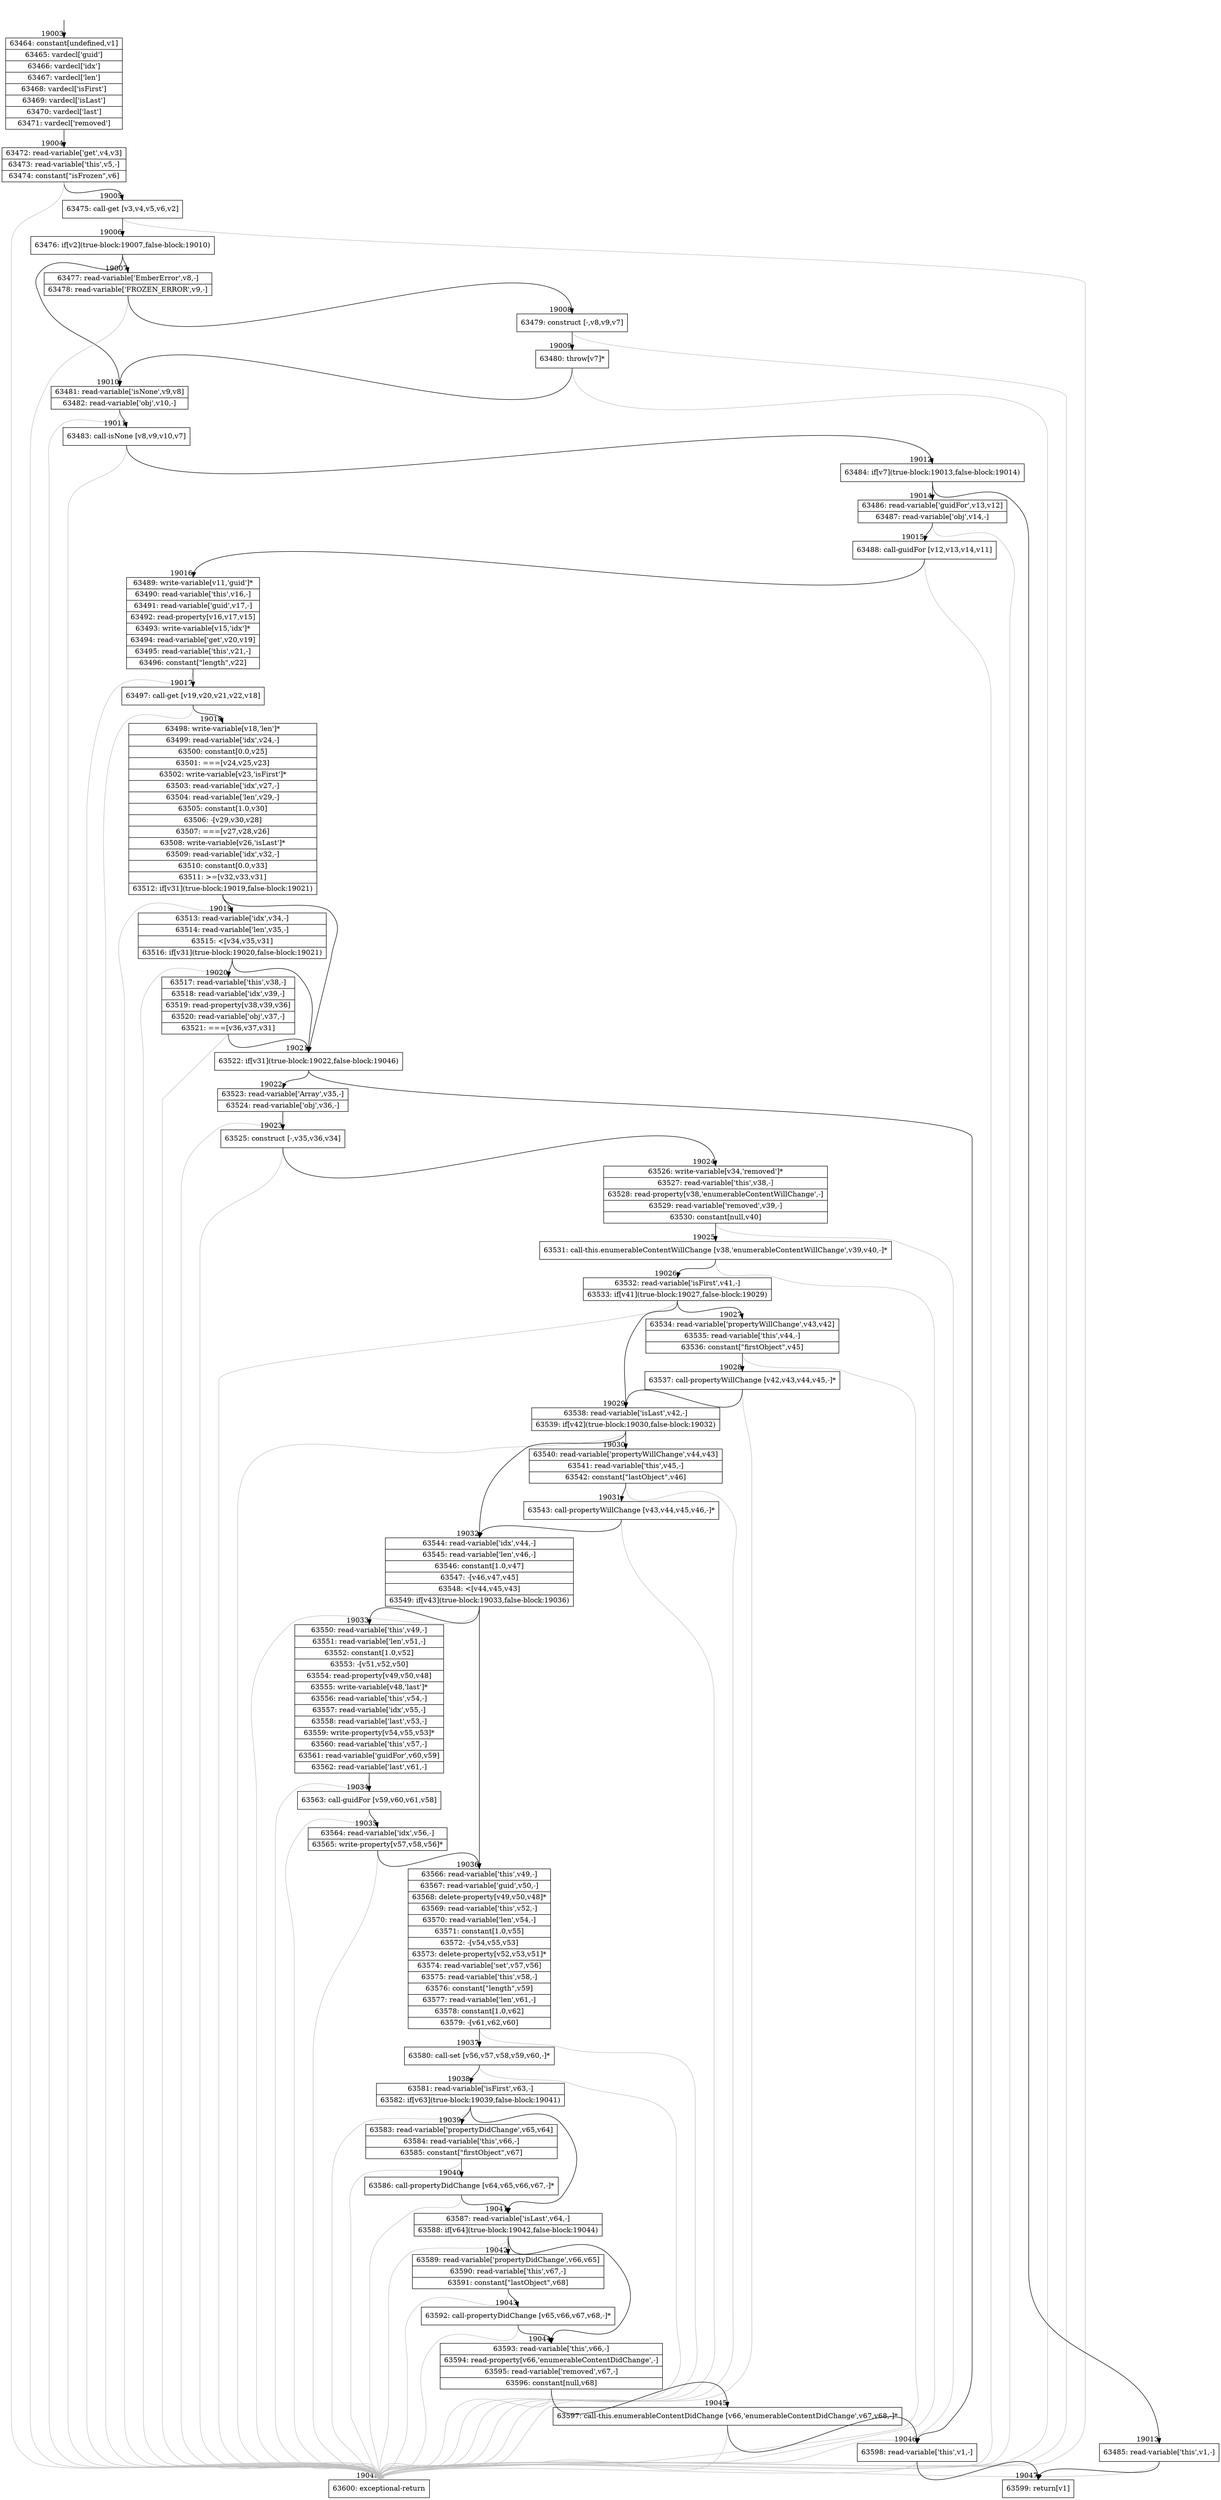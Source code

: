 digraph {
rankdir="TD"
BB_entry1637[shape=none,label=""];
BB_entry1637 -> BB19003 [tailport=s, headport=n, headlabel="    19003"]
BB19003 [shape=record label="{63464: constant[undefined,v1]|63465: vardecl['guid']|63466: vardecl['idx']|63467: vardecl['len']|63468: vardecl['isFirst']|63469: vardecl['isLast']|63470: vardecl['last']|63471: vardecl['removed']}" ] 
BB19003 -> BB19004 [tailport=s, headport=n, headlabel="      19004"]
BB19004 [shape=record label="{63472: read-variable['get',v4,v3]|63473: read-variable['this',v5,-]|63474: constant[\"isFrozen\",v6]}" ] 
BB19004 -> BB19005 [tailport=s, headport=n, headlabel="      19005"]
BB19004 -> BB19048 [tailport=s, headport=n, color=gray, headlabel="      19048"]
BB19005 [shape=record label="{63475: call-get [v3,v4,v5,v6,v2]}" ] 
BB19005 -> BB19006 [tailport=s, headport=n, headlabel="      19006"]
BB19005 -> BB19048 [tailport=s, headport=n, color=gray]
BB19006 [shape=record label="{63476: if[v2](true-block:19007,false-block:19010)}" ] 
BB19006 -> BB19007 [tailport=s, headport=n, headlabel="      19007"]
BB19006 -> BB19010 [tailport=s, headport=n, headlabel="      19010"]
BB19007 [shape=record label="{63477: read-variable['EmberError',v8,-]|63478: read-variable['FROZEN_ERROR',v9,-]}" ] 
BB19007 -> BB19008 [tailport=s, headport=n, headlabel="      19008"]
BB19007 -> BB19048 [tailport=s, headport=n, color=gray]
BB19008 [shape=record label="{63479: construct [-,v8,v9,v7]}" ] 
BB19008 -> BB19009 [tailport=s, headport=n, headlabel="      19009"]
BB19008 -> BB19048 [tailport=s, headport=n, color=gray]
BB19009 [shape=record label="{63480: throw[v7]*}" ] 
BB19009 -> BB19010 [tailport=s, headport=n]
BB19009 -> BB19048 [tailport=s, headport=n, color=gray]
BB19010 [shape=record label="{63481: read-variable['isNone',v9,v8]|63482: read-variable['obj',v10,-]}" ] 
BB19010 -> BB19011 [tailport=s, headport=n, headlabel="      19011"]
BB19010 -> BB19048 [tailport=s, headport=n, color=gray]
BB19011 [shape=record label="{63483: call-isNone [v8,v9,v10,v7]}" ] 
BB19011 -> BB19012 [tailport=s, headport=n, headlabel="      19012"]
BB19011 -> BB19048 [tailport=s, headport=n, color=gray]
BB19012 [shape=record label="{63484: if[v7](true-block:19013,false-block:19014)}" ] 
BB19012 -> BB19013 [tailport=s, headport=n, headlabel="      19013"]
BB19012 -> BB19014 [tailport=s, headport=n, headlabel="      19014"]
BB19013 [shape=record label="{63485: read-variable['this',v1,-]}" ] 
BB19013 -> BB19047 [tailport=s, headport=n, headlabel="      19047"]
BB19013 -> BB19048 [tailport=s, headport=n, color=gray]
BB19014 [shape=record label="{63486: read-variable['guidFor',v13,v12]|63487: read-variable['obj',v14,-]}" ] 
BB19014 -> BB19015 [tailport=s, headport=n, headlabel="      19015"]
BB19014 -> BB19048 [tailport=s, headport=n, color=gray]
BB19015 [shape=record label="{63488: call-guidFor [v12,v13,v14,v11]}" ] 
BB19015 -> BB19016 [tailport=s, headport=n, headlabel="      19016"]
BB19015 -> BB19048 [tailport=s, headport=n, color=gray]
BB19016 [shape=record label="{63489: write-variable[v11,'guid']*|63490: read-variable['this',v16,-]|63491: read-variable['guid',v17,-]|63492: read-property[v16,v17,v15]|63493: write-variable[v15,'idx']*|63494: read-variable['get',v20,v19]|63495: read-variable['this',v21,-]|63496: constant[\"length\",v22]}" ] 
BB19016 -> BB19017 [tailport=s, headport=n, headlabel="      19017"]
BB19016 -> BB19048 [tailport=s, headport=n, color=gray]
BB19017 [shape=record label="{63497: call-get [v19,v20,v21,v22,v18]}" ] 
BB19017 -> BB19018 [tailport=s, headport=n, headlabel="      19018"]
BB19017 -> BB19048 [tailport=s, headport=n, color=gray]
BB19018 [shape=record label="{63498: write-variable[v18,'len']*|63499: read-variable['idx',v24,-]|63500: constant[0.0,v25]|63501: ===[v24,v25,v23]|63502: write-variable[v23,'isFirst']*|63503: read-variable['idx',v27,-]|63504: read-variable['len',v29,-]|63505: constant[1.0,v30]|63506: -[v29,v30,v28]|63507: ===[v27,v28,v26]|63508: write-variable[v26,'isLast']*|63509: read-variable['idx',v32,-]|63510: constant[0.0,v33]|63511: \>=[v32,v33,v31]|63512: if[v31](true-block:19019,false-block:19021)}" ] 
BB19018 -> BB19021 [tailport=s, headport=n, headlabel="      19021"]
BB19018 -> BB19019 [tailport=s, headport=n, headlabel="      19019"]
BB19018 -> BB19048 [tailport=s, headport=n, color=gray]
BB19019 [shape=record label="{63513: read-variable['idx',v34,-]|63514: read-variable['len',v35,-]|63515: \<[v34,v35,v31]|63516: if[v31](true-block:19020,false-block:19021)}" ] 
BB19019 -> BB19021 [tailport=s, headport=n]
BB19019 -> BB19020 [tailport=s, headport=n, headlabel="      19020"]
BB19019 -> BB19048 [tailport=s, headport=n, color=gray]
BB19020 [shape=record label="{63517: read-variable['this',v38,-]|63518: read-variable['idx',v39,-]|63519: read-property[v38,v39,v36]|63520: read-variable['obj',v37,-]|63521: ===[v36,v37,v31]}" ] 
BB19020 -> BB19021 [tailport=s, headport=n]
BB19020 -> BB19048 [tailport=s, headport=n, color=gray]
BB19021 [shape=record label="{63522: if[v31](true-block:19022,false-block:19046)}" ] 
BB19021 -> BB19022 [tailport=s, headport=n, headlabel="      19022"]
BB19021 -> BB19046 [tailport=s, headport=n, headlabel="      19046"]
BB19022 [shape=record label="{63523: read-variable['Array',v35,-]|63524: read-variable['obj',v36,-]}" ] 
BB19022 -> BB19023 [tailport=s, headport=n, headlabel="      19023"]
BB19022 -> BB19048 [tailport=s, headport=n, color=gray]
BB19023 [shape=record label="{63525: construct [-,v35,v36,v34]}" ] 
BB19023 -> BB19024 [tailport=s, headport=n, headlabel="      19024"]
BB19023 -> BB19048 [tailport=s, headport=n, color=gray]
BB19024 [shape=record label="{63526: write-variable[v34,'removed']*|63527: read-variable['this',v38,-]|63528: read-property[v38,'enumerableContentWillChange',-]|63529: read-variable['removed',v39,-]|63530: constant[null,v40]}" ] 
BB19024 -> BB19025 [tailport=s, headport=n, headlabel="      19025"]
BB19024 -> BB19048 [tailport=s, headport=n, color=gray]
BB19025 [shape=record label="{63531: call-this.enumerableContentWillChange [v38,'enumerableContentWillChange',v39,v40,-]*}" ] 
BB19025 -> BB19026 [tailport=s, headport=n, headlabel="      19026"]
BB19025 -> BB19048 [tailport=s, headport=n, color=gray]
BB19026 [shape=record label="{63532: read-variable['isFirst',v41,-]|63533: if[v41](true-block:19027,false-block:19029)}" ] 
BB19026 -> BB19027 [tailport=s, headport=n, headlabel="      19027"]
BB19026 -> BB19029 [tailport=s, headport=n, headlabel="      19029"]
BB19026 -> BB19048 [tailport=s, headport=n, color=gray]
BB19027 [shape=record label="{63534: read-variable['propertyWillChange',v43,v42]|63535: read-variable['this',v44,-]|63536: constant[\"firstObject\",v45]}" ] 
BB19027 -> BB19028 [tailport=s, headport=n, headlabel="      19028"]
BB19027 -> BB19048 [tailport=s, headport=n, color=gray]
BB19028 [shape=record label="{63537: call-propertyWillChange [v42,v43,v44,v45,-]*}" ] 
BB19028 -> BB19029 [tailport=s, headport=n]
BB19028 -> BB19048 [tailport=s, headport=n, color=gray]
BB19029 [shape=record label="{63538: read-variable['isLast',v42,-]|63539: if[v42](true-block:19030,false-block:19032)}" ] 
BB19029 -> BB19030 [tailport=s, headport=n, headlabel="      19030"]
BB19029 -> BB19032 [tailport=s, headport=n, headlabel="      19032"]
BB19029 -> BB19048 [tailport=s, headport=n, color=gray]
BB19030 [shape=record label="{63540: read-variable['propertyWillChange',v44,v43]|63541: read-variable['this',v45,-]|63542: constant[\"lastObject\",v46]}" ] 
BB19030 -> BB19031 [tailport=s, headport=n, headlabel="      19031"]
BB19030 -> BB19048 [tailport=s, headport=n, color=gray]
BB19031 [shape=record label="{63543: call-propertyWillChange [v43,v44,v45,v46,-]*}" ] 
BB19031 -> BB19032 [tailport=s, headport=n]
BB19031 -> BB19048 [tailport=s, headport=n, color=gray]
BB19032 [shape=record label="{63544: read-variable['idx',v44,-]|63545: read-variable['len',v46,-]|63546: constant[1.0,v47]|63547: -[v46,v47,v45]|63548: \<[v44,v45,v43]|63549: if[v43](true-block:19033,false-block:19036)}" ] 
BB19032 -> BB19033 [tailport=s, headport=n, headlabel="      19033"]
BB19032 -> BB19036 [tailport=s, headport=n, headlabel="      19036"]
BB19032 -> BB19048 [tailport=s, headport=n, color=gray]
BB19033 [shape=record label="{63550: read-variable['this',v49,-]|63551: read-variable['len',v51,-]|63552: constant[1.0,v52]|63553: -[v51,v52,v50]|63554: read-property[v49,v50,v48]|63555: write-variable[v48,'last']*|63556: read-variable['this',v54,-]|63557: read-variable['idx',v55,-]|63558: read-variable['last',v53,-]|63559: write-property[v54,v55,v53]*|63560: read-variable['this',v57,-]|63561: read-variable['guidFor',v60,v59]|63562: read-variable['last',v61,-]}" ] 
BB19033 -> BB19034 [tailport=s, headport=n, headlabel="      19034"]
BB19033 -> BB19048 [tailport=s, headport=n, color=gray]
BB19034 [shape=record label="{63563: call-guidFor [v59,v60,v61,v58]}" ] 
BB19034 -> BB19035 [tailport=s, headport=n, headlabel="      19035"]
BB19034 -> BB19048 [tailport=s, headport=n, color=gray]
BB19035 [shape=record label="{63564: read-variable['idx',v56,-]|63565: write-property[v57,v58,v56]*}" ] 
BB19035 -> BB19036 [tailport=s, headport=n]
BB19035 -> BB19048 [tailport=s, headport=n, color=gray]
BB19036 [shape=record label="{63566: read-variable['this',v49,-]|63567: read-variable['guid',v50,-]|63568: delete-property[v49,v50,v48]*|63569: read-variable['this',v52,-]|63570: read-variable['len',v54,-]|63571: constant[1.0,v55]|63572: -[v54,v55,v53]|63573: delete-property[v52,v53,v51]*|63574: read-variable['set',v57,v56]|63575: read-variable['this',v58,-]|63576: constant[\"length\",v59]|63577: read-variable['len',v61,-]|63578: constant[1.0,v62]|63579: -[v61,v62,v60]}" ] 
BB19036 -> BB19037 [tailport=s, headport=n, headlabel="      19037"]
BB19036 -> BB19048 [tailport=s, headport=n, color=gray]
BB19037 [shape=record label="{63580: call-set [v56,v57,v58,v59,v60,-]*}" ] 
BB19037 -> BB19038 [tailport=s, headport=n, headlabel="      19038"]
BB19037 -> BB19048 [tailport=s, headport=n, color=gray]
BB19038 [shape=record label="{63581: read-variable['isFirst',v63,-]|63582: if[v63](true-block:19039,false-block:19041)}" ] 
BB19038 -> BB19039 [tailport=s, headport=n, headlabel="      19039"]
BB19038 -> BB19041 [tailport=s, headport=n, headlabel="      19041"]
BB19038 -> BB19048 [tailport=s, headport=n, color=gray]
BB19039 [shape=record label="{63583: read-variable['propertyDidChange',v65,v64]|63584: read-variable['this',v66,-]|63585: constant[\"firstObject\",v67]}" ] 
BB19039 -> BB19040 [tailport=s, headport=n, headlabel="      19040"]
BB19039 -> BB19048 [tailport=s, headport=n, color=gray]
BB19040 [shape=record label="{63586: call-propertyDidChange [v64,v65,v66,v67,-]*}" ] 
BB19040 -> BB19041 [tailport=s, headport=n]
BB19040 -> BB19048 [tailport=s, headport=n, color=gray]
BB19041 [shape=record label="{63587: read-variable['isLast',v64,-]|63588: if[v64](true-block:19042,false-block:19044)}" ] 
BB19041 -> BB19042 [tailport=s, headport=n, headlabel="      19042"]
BB19041 -> BB19044 [tailport=s, headport=n, headlabel="      19044"]
BB19041 -> BB19048 [tailport=s, headport=n, color=gray]
BB19042 [shape=record label="{63589: read-variable['propertyDidChange',v66,v65]|63590: read-variable['this',v67,-]|63591: constant[\"lastObject\",v68]}" ] 
BB19042 -> BB19043 [tailport=s, headport=n, headlabel="      19043"]
BB19042 -> BB19048 [tailport=s, headport=n, color=gray]
BB19043 [shape=record label="{63592: call-propertyDidChange [v65,v66,v67,v68,-]*}" ] 
BB19043 -> BB19044 [tailport=s, headport=n]
BB19043 -> BB19048 [tailport=s, headport=n, color=gray]
BB19044 [shape=record label="{63593: read-variable['this',v66,-]|63594: read-property[v66,'enumerableContentDidChange',-]|63595: read-variable['removed',v67,-]|63596: constant[null,v68]}" ] 
BB19044 -> BB19045 [tailport=s, headport=n, headlabel="      19045"]
BB19044 -> BB19048 [tailport=s, headport=n, color=gray]
BB19045 [shape=record label="{63597: call-this.enumerableContentDidChange [v66,'enumerableContentDidChange',v67,v68,-]*}" ] 
BB19045 -> BB19046 [tailport=s, headport=n]
BB19045 -> BB19048 [tailport=s, headport=n, color=gray]
BB19046 [shape=record label="{63598: read-variable['this',v1,-]}" ] 
BB19046 -> BB19047 [tailport=s, headport=n]
BB19046 -> BB19048 [tailport=s, headport=n, color=gray]
BB19047 [shape=record label="{63599: return[v1]}" ] 
BB19048 [shape=record label="{63600: exceptional-return}" ] 
//#$~ 35791
}

